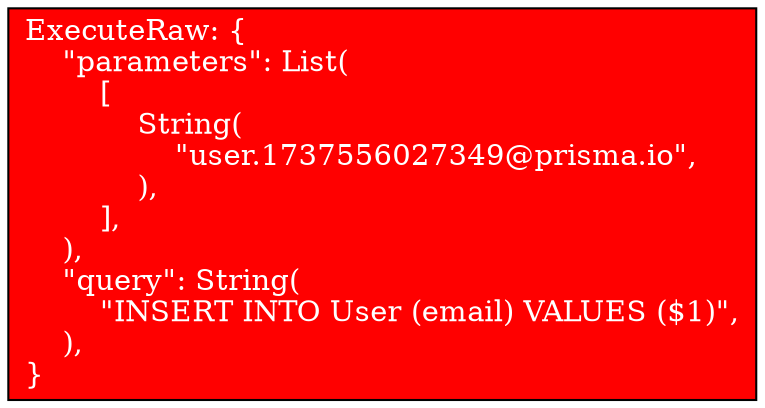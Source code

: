 digraph {
    0 [label="ExecuteRaw: {\l    \"parameters\": List(\l        [\l            String(\l                \"user.1737556027349@prisma.io\",\l            ),\l        ],\l    ),\l    \"query\": String(\l        \"INSERT INTO User (email) VALUES ($1)\",\l    ),\l}\l", fillcolor=red, style=filled, shape=rectangle, fontcolor=white]

}